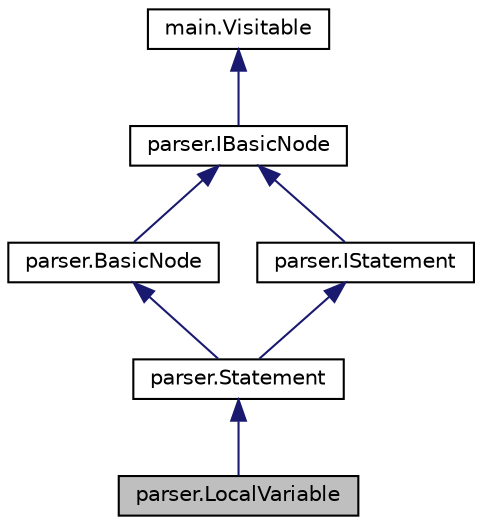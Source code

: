 digraph "parser.LocalVariable"
{
  edge [fontname="Helvetica",fontsize="10",labelfontname="Helvetica",labelfontsize="10"];
  node [fontname="Helvetica",fontsize="10",shape=record];
  Node1 [label="parser.LocalVariable",height=0.2,width=0.4,color="black", fillcolor="grey75", style="filled", fontcolor="black"];
  Node2 -> Node1 [dir="back",color="midnightblue",fontsize="10",style="solid",fontname="Helvetica"];
  Node2 [label="parser.Statement",height=0.2,width=0.4,color="black", fillcolor="white", style="filled",URL="$classparser_1_1_statement.html"];
  Node3 -> Node2 [dir="back",color="midnightblue",fontsize="10",style="solid",fontname="Helvetica"];
  Node3 [label="parser.BasicNode",height=0.2,width=0.4,color="black", fillcolor="white", style="filled",URL="$classparser_1_1_basic_node.html"];
  Node4 -> Node3 [dir="back",color="midnightblue",fontsize="10",style="solid",fontname="Helvetica"];
  Node4 [label="parser.IBasicNode",height=0.2,width=0.4,color="black", fillcolor="white", style="filled",URL="$interfaceparser_1_1_i_basic_node.html"];
  Node5 -> Node4 [dir="back",color="midnightblue",fontsize="10",style="solid",fontname="Helvetica"];
  Node5 [label="main.Visitable",height=0.2,width=0.4,color="black", fillcolor="white", style="filled",URL="$interfacemain_1_1_visitable.html"];
  Node6 -> Node2 [dir="back",color="midnightblue",fontsize="10",style="solid",fontname="Helvetica"];
  Node6 [label="parser.IStatement",height=0.2,width=0.4,color="black", fillcolor="white", style="filled",URL="$interfaceparser_1_1_i_statement.html"];
  Node4 -> Node6 [dir="back",color="midnightblue",fontsize="10",style="solid",fontname="Helvetica"];
}
